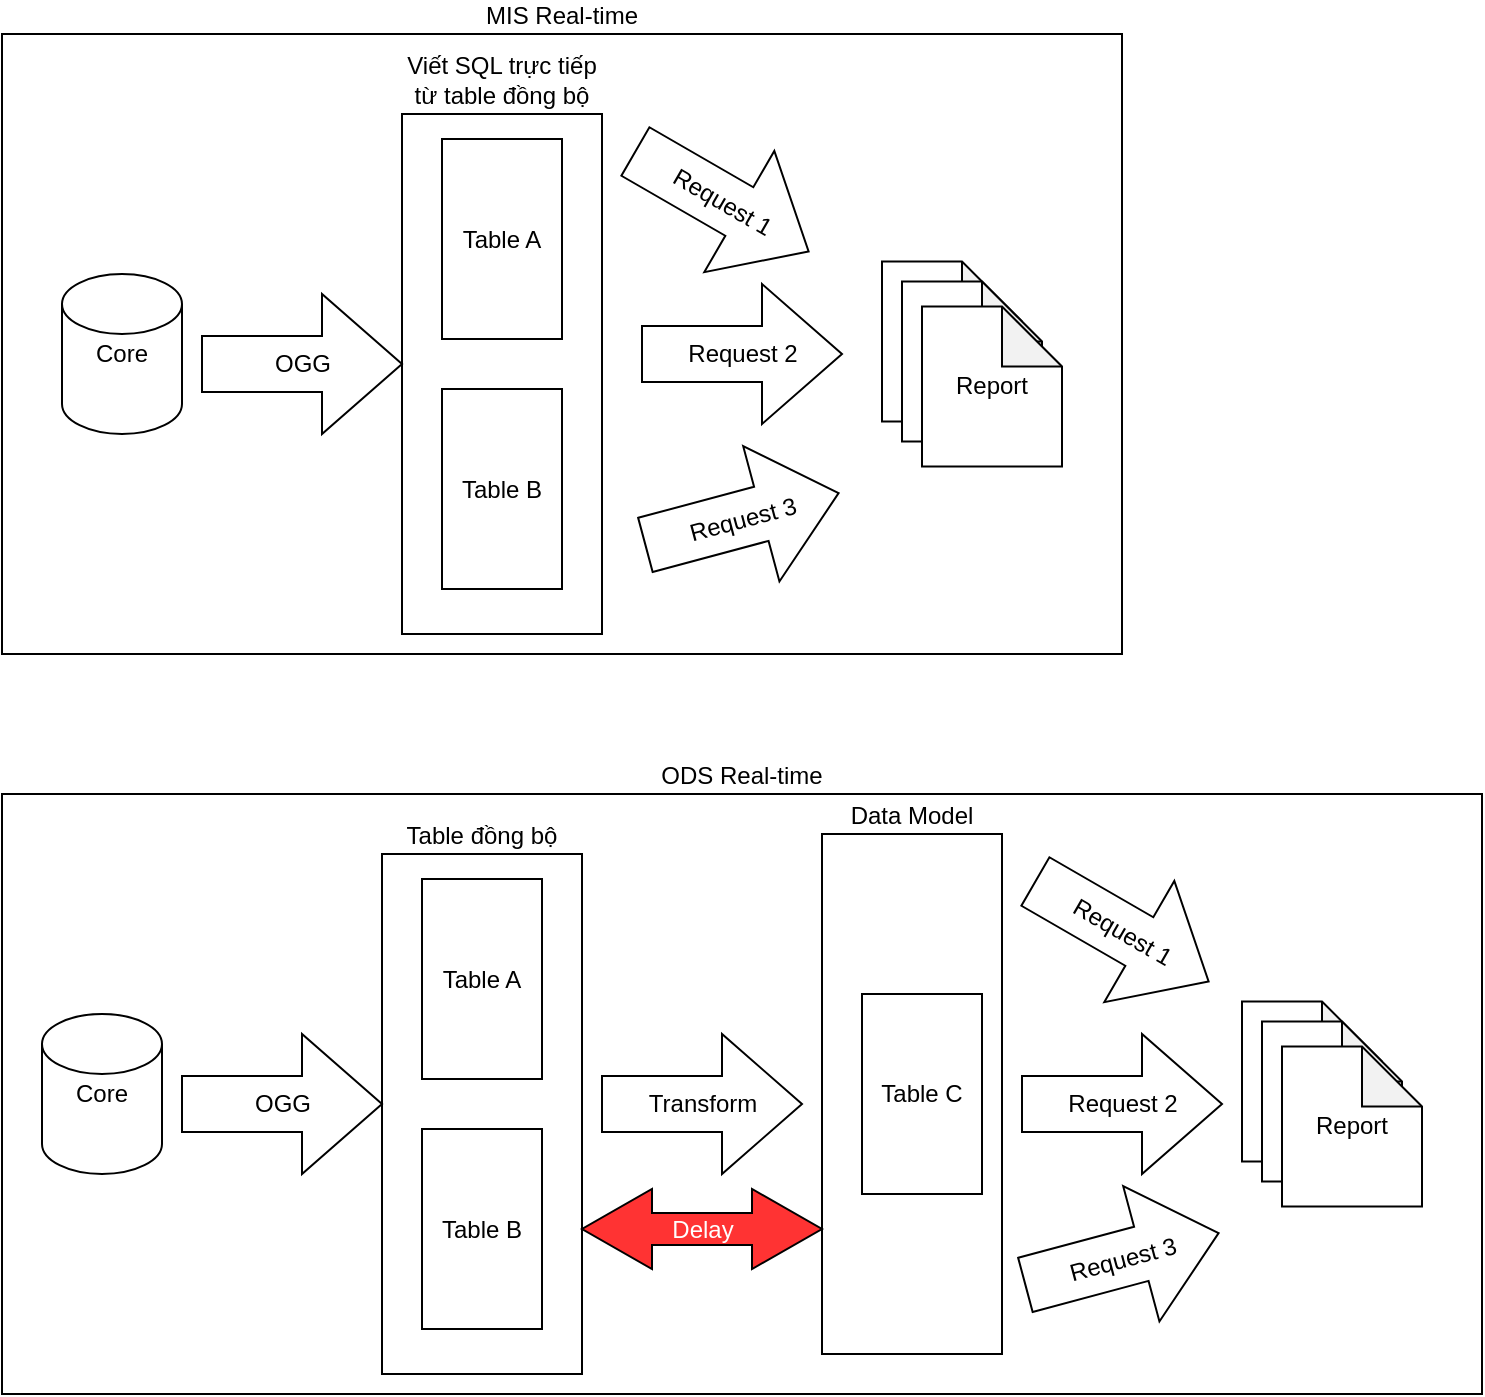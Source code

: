 <mxfile version="13.6.5" type="github">
  <diagram id="92LHDnlhog-rTB5X18ZB" name="Page-1">
    <mxGraphModel dx="946" dy="545" grid="1" gridSize="10" guides="1" tooltips="1" connect="1" arrows="1" fold="1" page="1" pageScale="1" pageWidth="1100" pageHeight="850" math="0" shadow="0">
      <root>
        <mxCell id="0" />
        <mxCell id="1" parent="0" />
        <mxCell id="ZqXkNeLnrpwS1GuoVyIx-14" value="MIS Real-time" style="rounded=0;whiteSpace=wrap;html=1;labelPosition=center;verticalLabelPosition=top;align=center;verticalAlign=bottom;" vertex="1" parent="1">
          <mxGeometry x="20" y="40" width="560" height="310" as="geometry" />
        </mxCell>
        <mxCell id="ZqXkNeLnrpwS1GuoVyIx-12" value="Viết SQL trực tiếp từ table đồng bộ" style="rounded=0;whiteSpace=wrap;html=1;labelPosition=center;verticalLabelPosition=top;align=center;verticalAlign=bottom;" vertex="1" parent="1">
          <mxGeometry x="220" y="80" width="100" height="260" as="geometry" />
        </mxCell>
        <mxCell id="ZqXkNeLnrpwS1GuoVyIx-1" value="Core" style="shape=cylinder2;whiteSpace=wrap;html=1;boundedLbl=1;backgroundOutline=1;size=15;" vertex="1" parent="1">
          <mxGeometry x="50" y="160" width="60" height="80" as="geometry" />
        </mxCell>
        <mxCell id="ZqXkNeLnrpwS1GuoVyIx-5" value="OGG" style="html=1;shadow=0;dashed=0;align=center;verticalAlign=middle;shape=mxgraph.arrows2.arrow;dy=0.6;dx=40;notch=0;" vertex="1" parent="1">
          <mxGeometry x="120" y="170" width="100" height="70" as="geometry" />
        </mxCell>
        <mxCell id="ZqXkNeLnrpwS1GuoVyIx-9" value="Table A" style="rounded=0;whiteSpace=wrap;html=1;" vertex="1" parent="1">
          <mxGeometry x="240" y="92.5" width="60" height="100" as="geometry" />
        </mxCell>
        <mxCell id="ZqXkNeLnrpwS1GuoVyIx-11" value="Table B" style="rounded=0;whiteSpace=wrap;html=1;" vertex="1" parent="1">
          <mxGeometry x="240" y="217.5" width="60" height="100" as="geometry" />
        </mxCell>
        <mxCell id="ZqXkNeLnrpwS1GuoVyIx-13" value="Request 1" style="html=1;shadow=0;dashed=0;align=center;verticalAlign=middle;shape=mxgraph.arrows2.arrow;dy=0.6;dx=40;notch=0;rotation=30;" vertex="1" parent="1">
          <mxGeometry x="330" y="88.75" width="100" height="70" as="geometry" />
        </mxCell>
        <mxCell id="ZqXkNeLnrpwS1GuoVyIx-15" value="ODS Real-time" style="rounded=0;whiteSpace=wrap;html=1;labelPosition=center;verticalLabelPosition=top;align=center;verticalAlign=bottom;" vertex="1" parent="1">
          <mxGeometry x="20" y="420" width="740" height="300" as="geometry" />
        </mxCell>
        <mxCell id="ZqXkNeLnrpwS1GuoVyIx-16" value="Table đồng bộ" style="rounded=0;whiteSpace=wrap;html=1;labelPosition=center;verticalLabelPosition=top;align=center;verticalAlign=bottom;" vertex="1" parent="1">
          <mxGeometry x="210" y="450" width="100" height="260" as="geometry" />
        </mxCell>
        <mxCell id="ZqXkNeLnrpwS1GuoVyIx-17" value="Core" style="shape=cylinder2;whiteSpace=wrap;html=1;boundedLbl=1;backgroundOutline=1;size=15;" vertex="1" parent="1">
          <mxGeometry x="40" y="530" width="60" height="80" as="geometry" />
        </mxCell>
        <mxCell id="ZqXkNeLnrpwS1GuoVyIx-18" value="OGG" style="html=1;shadow=0;dashed=0;align=center;verticalAlign=middle;shape=mxgraph.arrows2.arrow;dy=0.6;dx=40;notch=0;" vertex="1" parent="1">
          <mxGeometry x="110" y="540" width="100" height="70" as="geometry" />
        </mxCell>
        <mxCell id="ZqXkNeLnrpwS1GuoVyIx-19" value="Table A" style="rounded=0;whiteSpace=wrap;html=1;" vertex="1" parent="1">
          <mxGeometry x="230" y="462.5" width="60" height="100" as="geometry" />
        </mxCell>
        <mxCell id="ZqXkNeLnrpwS1GuoVyIx-20" value="Report 1" style="shape=note;whiteSpace=wrap;html=1;backgroundOutline=1;darkOpacity=0.05;" vertex="1" parent="1">
          <mxGeometry x="640" y="523.75" width="70" height="80" as="geometry" />
        </mxCell>
        <mxCell id="ZqXkNeLnrpwS1GuoVyIx-21" value="Table B" style="rounded=0;whiteSpace=wrap;html=1;" vertex="1" parent="1">
          <mxGeometry x="230" y="587.5" width="60" height="100" as="geometry" />
        </mxCell>
        <mxCell id="ZqXkNeLnrpwS1GuoVyIx-22" value="Request 2" style="html=1;shadow=0;dashed=0;align=center;verticalAlign=middle;shape=mxgraph.arrows2.arrow;dy=0.6;dx=40;notch=0;" vertex="1" parent="1">
          <mxGeometry x="530" y="540" width="100" height="70" as="geometry" />
        </mxCell>
        <mxCell id="ZqXkNeLnrpwS1GuoVyIx-23" value="Data Model" style="rounded=0;whiteSpace=wrap;html=1;labelPosition=center;verticalLabelPosition=top;align=center;verticalAlign=bottom;" vertex="1" parent="1">
          <mxGeometry x="430" y="440" width="90" height="260" as="geometry" />
        </mxCell>
        <mxCell id="ZqXkNeLnrpwS1GuoVyIx-27" value="Transform" style="html=1;shadow=0;dashed=0;align=center;verticalAlign=middle;shape=mxgraph.arrows2.arrow;dy=0.6;dx=40;notch=0;" vertex="1" parent="1">
          <mxGeometry x="320" y="540" width="100" height="70" as="geometry" />
        </mxCell>
        <mxCell id="ZqXkNeLnrpwS1GuoVyIx-28" value="Table C" style="rounded=0;whiteSpace=wrap;html=1;" vertex="1" parent="1">
          <mxGeometry x="450" y="520" width="60" height="100" as="geometry" />
        </mxCell>
        <mxCell id="ZqXkNeLnrpwS1GuoVyIx-31" value="Report 2" style="shape=note;whiteSpace=wrap;html=1;backgroundOutline=1;darkOpacity=0.05;" vertex="1" parent="1">
          <mxGeometry x="650" y="533.75" width="70" height="80" as="geometry" />
        </mxCell>
        <mxCell id="ZqXkNeLnrpwS1GuoVyIx-32" value="&lt;div&gt;Report&lt;br&gt;&lt;/div&gt;" style="shape=note;whiteSpace=wrap;html=1;backgroundOutline=1;darkOpacity=0.05;labelPosition=center;verticalLabelPosition=middle;align=center;verticalAlign=middle;" vertex="1" parent="1">
          <mxGeometry x="660" y="546.25" width="70" height="80" as="geometry" />
        </mxCell>
        <mxCell id="ZqXkNeLnrpwS1GuoVyIx-33" value="Report 1" style="shape=note;whiteSpace=wrap;html=1;backgroundOutline=1;darkOpacity=0.05;" vertex="1" parent="1">
          <mxGeometry x="460" y="153.75" width="70" height="80" as="geometry" />
        </mxCell>
        <mxCell id="ZqXkNeLnrpwS1GuoVyIx-34" value="Report 2" style="shape=note;whiteSpace=wrap;html=1;backgroundOutline=1;darkOpacity=0.05;" vertex="1" parent="1">
          <mxGeometry x="470" y="163.75" width="70" height="80" as="geometry" />
        </mxCell>
        <mxCell id="ZqXkNeLnrpwS1GuoVyIx-35" value="&lt;div&gt;Report&lt;br&gt;&lt;/div&gt;" style="shape=note;whiteSpace=wrap;html=1;backgroundOutline=1;darkOpacity=0.05;labelPosition=center;verticalLabelPosition=middle;align=center;verticalAlign=middle;" vertex="1" parent="1">
          <mxGeometry x="480" y="176.25" width="70" height="80" as="geometry" />
        </mxCell>
        <mxCell id="ZqXkNeLnrpwS1GuoVyIx-36" value="Request 2" style="html=1;shadow=0;dashed=0;align=center;verticalAlign=middle;shape=mxgraph.arrows2.arrow;dy=0.6;dx=40;notch=0;" vertex="1" parent="1">
          <mxGeometry x="340" y="165" width="100" height="70" as="geometry" />
        </mxCell>
        <mxCell id="ZqXkNeLnrpwS1GuoVyIx-37" value="Request 3" style="html=1;shadow=0;dashed=0;align=center;verticalAlign=middle;shape=mxgraph.arrows2.arrow;dy=0.6;dx=40;notch=0;rotation=-15;" vertex="1" parent="1">
          <mxGeometry x="340" y="247.5" width="100" height="70" as="geometry" />
        </mxCell>
        <mxCell id="ZqXkNeLnrpwS1GuoVyIx-38" value="Request 1" style="html=1;shadow=0;dashed=0;align=center;verticalAlign=middle;shape=mxgraph.arrows2.arrow;dy=0.6;dx=40;notch=0;rotation=30;" vertex="1" parent="1">
          <mxGeometry x="530" y="453.75" width="100" height="70" as="geometry" />
        </mxCell>
        <mxCell id="ZqXkNeLnrpwS1GuoVyIx-39" value="Request 3" style="html=1;shadow=0;dashed=0;align=center;verticalAlign=middle;shape=mxgraph.arrows2.arrow;dy=0.6;dx=40;notch=0;rotation=-15;" vertex="1" parent="1">
          <mxGeometry x="530" y="617.5" width="100" height="70" as="geometry" />
        </mxCell>
        <mxCell id="ZqXkNeLnrpwS1GuoVyIx-43" value="Delay" style="html=1;shadow=0;dashed=0;align=center;verticalAlign=middle;shape=mxgraph.arrows2.twoWayArrow;dy=0.6;dx=35;fillColor=#FF3333;fontColor=#FFFFFF;" vertex="1" parent="1">
          <mxGeometry x="310" y="617.5" width="120" height="40" as="geometry" />
        </mxCell>
      </root>
    </mxGraphModel>
  </diagram>
</mxfile>

